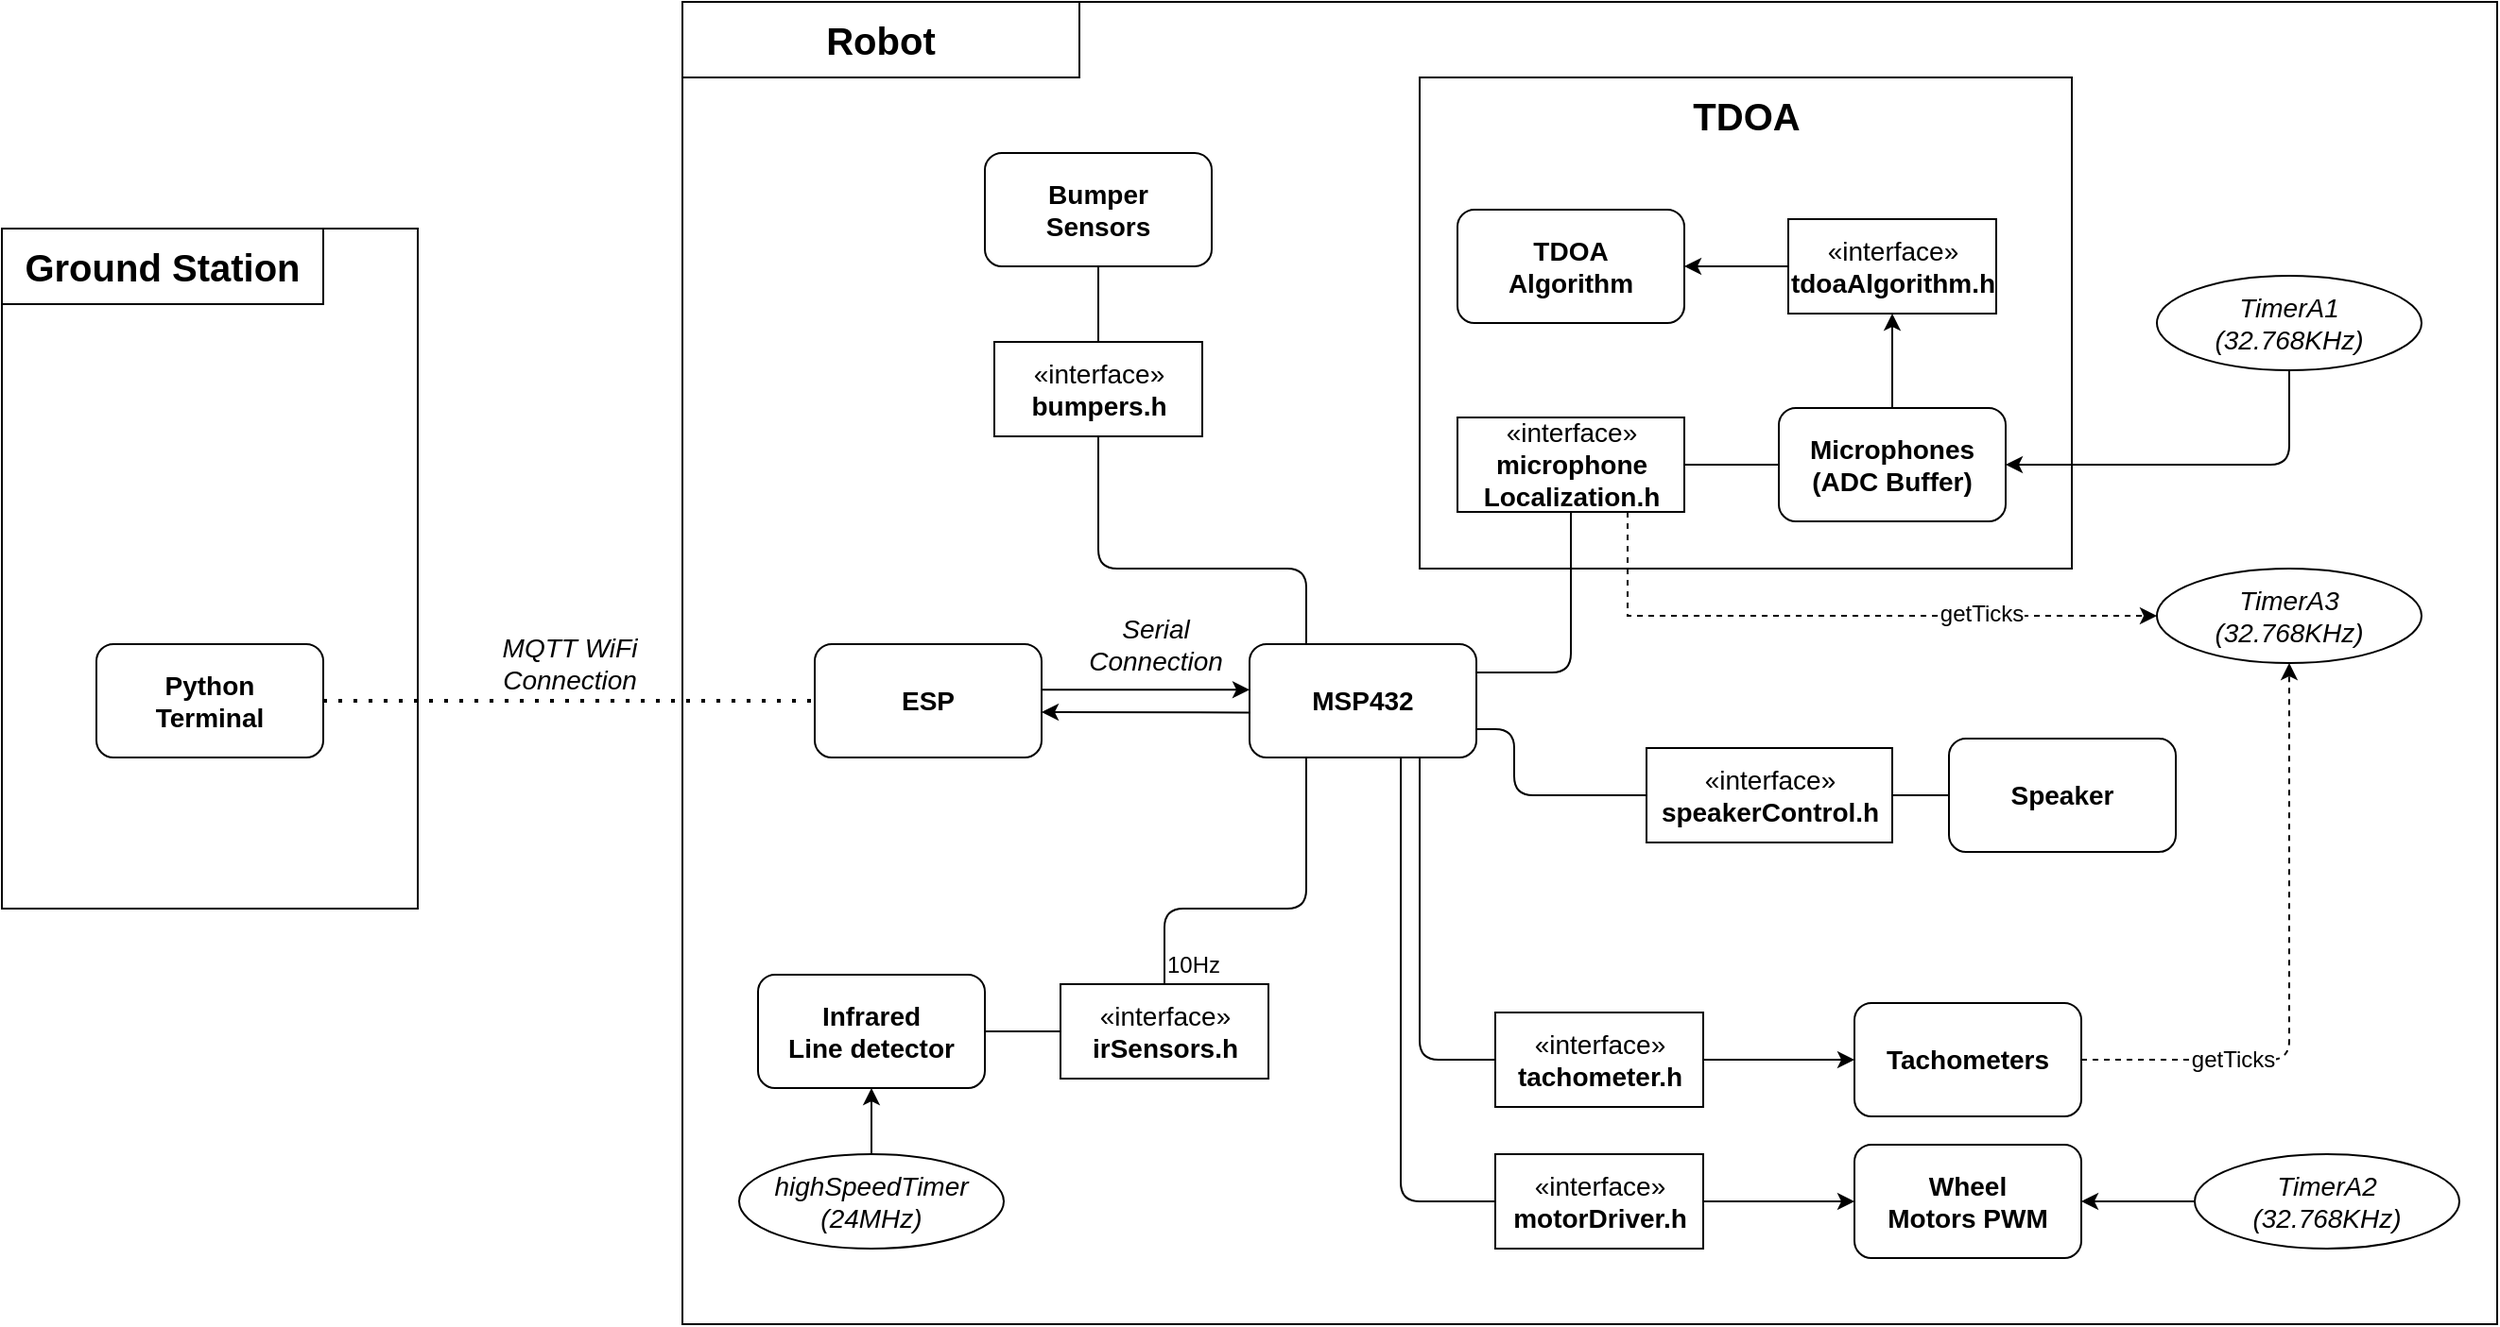 <mxfile version="13.9.9" type="github">
  <diagram id="R2lEEEUBdFMjLlhIrx00" name="Page-1">
    <mxGraphModel dx="2272" dy="1805" grid="1" gridSize="10" guides="1" tooltips="1" connect="1" arrows="1" fold="1" page="1" pageScale="1" pageWidth="850" pageHeight="1100" math="0" shadow="0" extFonts="Permanent Marker^https://fonts.googleapis.com/css?family=Permanent+Marker">
      <root>
        <mxCell id="0" />
        <mxCell id="1" parent="0" />
        <mxCell id="5R7EifW08s98xC6AkDYj-70" value="" style="rounded=0;whiteSpace=wrap;html=1;fontSize=14;fillColor=none;" parent="1" vertex="1">
          <mxGeometry x="100" y="-140" width="960" height="700" as="geometry" />
        </mxCell>
        <mxCell id="5R7EifW08s98xC6AkDYj-71" value="" style="rounded=0;whiteSpace=wrap;html=1;fontSize=14;fillColor=none;" parent="1" vertex="1">
          <mxGeometry x="490" y="-100" width="345" height="260" as="geometry" />
        </mxCell>
        <mxCell id="5R7EifW08s98xC6AkDYj-42" value="" style="rounded=0;whiteSpace=wrap;html=1;fontSize=14;fillColor=none;" parent="1" vertex="1">
          <mxGeometry x="-260" y="-20" width="220" height="360" as="geometry" />
        </mxCell>
        <mxCell id="5R7EifW08s98xC6AkDYj-3" value="&lt;font style=&quot;font-size: 20px&quot;&gt;&lt;b&gt;Ground Station&lt;/b&gt;&lt;/font&gt;" style="text;html=1;fillColor=none;align=center;verticalAlign=middle;whiteSpace=wrap;rounded=0;strokeColor=#000000;" parent="1" vertex="1">
          <mxGeometry x="-260" y="-20" width="170" height="40" as="geometry" />
        </mxCell>
        <mxCell id="5R7EifW08s98xC6AkDYj-10" value="&lt;span style=&quot;font-size: 14px;&quot;&gt;Python&lt;/span&gt;&lt;br style=&quot;font-size: 14px;&quot;&gt;&lt;span style=&quot;font-size: 14px;&quot;&gt;Terminal&lt;/span&gt;" style="rounded=1;whiteSpace=wrap;html=1;fontSize=14;fontStyle=1" parent="1" vertex="1">
          <mxGeometry x="-210" y="200" width="120" height="60" as="geometry" />
        </mxCell>
        <mxCell id="5R7EifW08s98xC6AkDYj-13" value="ESP" style="rounded=1;whiteSpace=wrap;html=1;fontSize=14;fontStyle=1" parent="1" vertex="1">
          <mxGeometry x="170" y="200" width="120" height="60" as="geometry" />
        </mxCell>
        <mxCell id="5R7EifW08s98xC6AkDYj-15" value="Bumper&lt;br style=&quot;font-size: 14px;&quot;&gt;Sensors" style="rounded=1;whiteSpace=wrap;html=1;fontSize=14;fontStyle=1" parent="1" vertex="1">
          <mxGeometry x="260" y="-60" width="120" height="60" as="geometry" />
        </mxCell>
        <mxCell id="5R7EifW08s98xC6AkDYj-16" value="MSP432" style="rounded=1;whiteSpace=wrap;html=1;fontSize=14;fontStyle=1" parent="1" vertex="1">
          <mxGeometry x="400" y="200" width="120" height="60" as="geometry" />
        </mxCell>
        <mxCell id="5R7EifW08s98xC6AkDYj-18" value="Speaker" style="rounded=1;whiteSpace=wrap;html=1;fontSize=14;fontStyle=1" parent="1" vertex="1">
          <mxGeometry x="770" y="250" width="120" height="60" as="geometry" />
        </mxCell>
        <mxCell id="5R7EifW08s98xC6AkDYj-19" value="Microphones&lt;br&gt;(ADC Buffer)" style="rounded=1;whiteSpace=wrap;html=1;fontSize=14;fontStyle=1" parent="1" vertex="1">
          <mxGeometry x="680" y="75" width="120" height="60" as="geometry" />
        </mxCell>
        <mxCell id="5R7EifW08s98xC6AkDYj-20" value="Infrared&lt;br style=&quot;font-size: 14px&quot;&gt;Line detector" style="rounded=1;whiteSpace=wrap;html=1;fontSize=14;fontStyle=1" parent="1" vertex="1">
          <mxGeometry x="140" y="375" width="120" height="60" as="geometry" />
        </mxCell>
        <mxCell id="5R7EifW08s98xC6AkDYj-26" value="" style="endArrow=none;html=1;exitX=0;exitY=0.5;exitDx=0;exitDy=0;entryX=1;entryY=0.75;entryDx=0;entryDy=0;" parent="1" source="5R7EifW08s98xC6AkDYj-51" target="5R7EifW08s98xC6AkDYj-16" edge="1">
          <mxGeometry width="50" height="50" relative="1" as="geometry">
            <mxPoint x="470" y="330" as="sourcePoint" />
            <mxPoint x="470" y="270" as="targetPoint" />
            <Array as="points">
              <mxPoint x="540" y="280" />
              <mxPoint x="540" y="245" />
            </Array>
          </mxGeometry>
        </mxCell>
        <mxCell id="5R7EifW08s98xC6AkDYj-27" value="" style="endArrow=none;dashed=1;html=1;dashPattern=1 3;strokeWidth=2;exitX=1;exitY=0.5;exitDx=0;exitDy=0;entryX=0;entryY=0.5;entryDx=0;entryDy=0;" parent="1" source="5R7EifW08s98xC6AkDYj-10" target="5R7EifW08s98xC6AkDYj-13" edge="1">
          <mxGeometry width="50" height="50" relative="1" as="geometry">
            <mxPoint x="400" y="310" as="sourcePoint" />
            <mxPoint x="450" y="260" as="targetPoint" />
          </mxGeometry>
        </mxCell>
        <mxCell id="5R7EifW08s98xC6AkDYj-29" value="MQTT WiFi&lt;br style=&quot;font-size: 14px&quot;&gt;Connection" style="edgeLabel;html=1;align=center;verticalAlign=middle;resizable=0;points=[];fontSize=14;fontStyle=2" parent="5R7EifW08s98xC6AkDYj-27" vertex="1" connectable="0">
          <mxGeometry x="0.3" y="3" relative="1" as="geometry">
            <mxPoint x="-39" y="-17" as="offset" />
          </mxGeometry>
        </mxCell>
        <mxCell id="5R7EifW08s98xC6AkDYj-34" value="&lt;font style=&quot;font-size: 20px&quot;&gt;&lt;b&gt;Robot&lt;/b&gt;&lt;/font&gt;" style="text;html=1;align=center;verticalAlign=middle;whiteSpace=wrap;rounded=0;strokeColor=#000000;" parent="1" vertex="1">
          <mxGeometry x="100" y="-140" width="210" height="40" as="geometry" />
        </mxCell>
        <mxCell id="5R7EifW08s98xC6AkDYj-36" value="«interface»&lt;br style=&quot;font-size: 14px;&quot;&gt;&lt;b style=&quot;font-size: 14px;&quot;&gt;irSensors.h&lt;/b&gt;" style="html=1;fontSize=14;" parent="1" vertex="1">
          <mxGeometry x="300" y="380" width="110" height="50" as="geometry" />
        </mxCell>
        <mxCell id="5R7EifW08s98xC6AkDYj-37" value="" style="endArrow=none;html=1;exitX=0.5;exitY=0;exitDx=0;exitDy=0;entryX=0.25;entryY=1;entryDx=0;entryDy=0;" parent="1" source="5R7EifW08s98xC6AkDYj-36" target="5R7EifW08s98xC6AkDYj-16" edge="1">
          <mxGeometry width="50" height="50" relative="1" as="geometry">
            <mxPoint x="460" y="250" as="sourcePoint" />
            <mxPoint x="420" y="300" as="targetPoint" />
            <Array as="points">
              <mxPoint x="355" y="340" />
              <mxPoint x="430" y="340" />
            </Array>
          </mxGeometry>
        </mxCell>
        <mxCell id="5R7EifW08s98xC6AkDYj-38" value="" style="endArrow=none;html=1;exitX=1;exitY=0.5;exitDx=0;exitDy=0;entryX=0;entryY=0.5;entryDx=0;entryDy=0;" parent="1" source="5R7EifW08s98xC6AkDYj-20" target="5R7EifW08s98xC6AkDYj-36" edge="1">
          <mxGeometry width="50" height="50" relative="1" as="geometry">
            <mxPoint x="470" y="260" as="sourcePoint" />
            <mxPoint x="470" y="220" as="targetPoint" />
          </mxGeometry>
        </mxCell>
        <mxCell id="5R7EifW08s98xC6AkDYj-46" value="" style="endArrow=classic;html=1;fontSize=14;exitX=1.002;exitY=0.402;exitDx=0;exitDy=0;exitPerimeter=0;entryX=0;entryY=0.402;entryDx=0;entryDy=0;entryPerimeter=0;" parent="1" source="5R7EifW08s98xC6AkDYj-13" target="5R7EifW08s98xC6AkDYj-16" edge="1">
          <mxGeometry width="50" height="50" relative="1" as="geometry">
            <mxPoint x="320" y="210" as="sourcePoint" />
            <mxPoint x="399" y="227" as="targetPoint" />
          </mxGeometry>
        </mxCell>
        <mxCell id="5R7EifW08s98xC6AkDYj-49" value="Serial &lt;br&gt;Connection" style="edgeLabel;html=1;align=center;verticalAlign=middle;resizable=0;points=[];fontSize=14;fontStyle=2" parent="5R7EifW08s98xC6AkDYj-46" vertex="1" connectable="0">
          <mxGeometry x="0.417" relative="1" as="geometry">
            <mxPoint x="-18.24" y="-24.12" as="offset" />
          </mxGeometry>
        </mxCell>
        <mxCell id="5R7EifW08s98xC6AkDYj-47" value="" style="endArrow=classic;html=1;fontSize=14;exitX=-0.003;exitY=0.604;exitDx=0;exitDy=0;exitPerimeter=0;" parent="1" source="5R7EifW08s98xC6AkDYj-16" edge="1">
          <mxGeometry width="50" height="50" relative="1" as="geometry">
            <mxPoint x="300" y="225" as="sourcePoint" />
            <mxPoint x="290" y="236" as="targetPoint" />
          </mxGeometry>
        </mxCell>
        <mxCell id="5R7EifW08s98xC6AkDYj-51" value="«interface»&lt;br style=&quot;font-size: 14px&quot;&gt;&lt;b style=&quot;font-size: 14px&quot;&gt;speakerControl.h&lt;br&gt;&lt;/b&gt;" style="html=1;fontSize=14;" parent="1" vertex="1">
          <mxGeometry x="610" y="255" width="130" height="50" as="geometry" />
        </mxCell>
        <mxCell id="5R7EifW08s98xC6AkDYj-53" value="" style="endArrow=none;html=1;exitX=0;exitY=0.5;exitDx=0;exitDy=0;entryX=1;entryY=0.5;entryDx=0;entryDy=0;" parent="1" source="5R7EifW08s98xC6AkDYj-18" target="5R7EifW08s98xC6AkDYj-51" edge="1">
          <mxGeometry width="50" height="50" relative="1" as="geometry">
            <mxPoint x="470" y="330" as="sourcePoint" />
            <mxPoint x="470" y="270" as="targetPoint" />
          </mxGeometry>
        </mxCell>
        <mxCell id="5R7EifW08s98xC6AkDYj-55" value="«interface»&lt;br style=&quot;font-size: 14px&quot;&gt;&lt;b style=&quot;font-size: 14px&quot;&gt;bumpers.h&lt;/b&gt;" style="html=1;fontSize=14;" parent="1" vertex="1">
          <mxGeometry x="265" y="40" width="110" height="50" as="geometry" />
        </mxCell>
        <mxCell id="5R7EifW08s98xC6AkDYj-56" value="" style="endArrow=none;html=1;exitX=0.25;exitY=0;exitDx=0;exitDy=0;entryX=0.5;entryY=1;entryDx=0;entryDy=0;" parent="1" source="5R7EifW08s98xC6AkDYj-16" target="5R7EifW08s98xC6AkDYj-55" edge="1">
          <mxGeometry width="50" height="50" relative="1" as="geometry">
            <mxPoint x="470" y="330" as="sourcePoint" />
            <mxPoint x="470" y="270" as="targetPoint" />
            <Array as="points">
              <mxPoint x="430" y="160" />
              <mxPoint x="320" y="160" />
            </Array>
          </mxGeometry>
        </mxCell>
        <mxCell id="5R7EifW08s98xC6AkDYj-57" value="" style="endArrow=none;html=1;entryX=0.5;entryY=1;entryDx=0;entryDy=0;exitX=0.5;exitY=0;exitDx=0;exitDy=0;" parent="1" source="5R7EifW08s98xC6AkDYj-55" target="5R7EifW08s98xC6AkDYj-15" edge="1">
          <mxGeometry width="50" height="50" relative="1" as="geometry">
            <mxPoint x="405" y="40" as="sourcePoint" />
            <mxPoint x="395" y="120" as="targetPoint" />
          </mxGeometry>
        </mxCell>
        <mxCell id="5R7EifW08s98xC6AkDYj-58" value="Wheel&lt;br&gt;Motors PWM" style="rounded=1;whiteSpace=wrap;html=1;fontSize=14;fontStyle=1" parent="1" vertex="1">
          <mxGeometry x="720" y="465" width="120" height="60" as="geometry" />
        </mxCell>
        <mxCell id="5R7EifW08s98xC6AkDYj-59" value="TDOA&lt;br&gt;Algorithm" style="rounded=1;whiteSpace=wrap;html=1;fontSize=14;fontStyle=1" parent="1" vertex="1">
          <mxGeometry x="510" y="-30" width="120" height="60" as="geometry" />
        </mxCell>
        <mxCell id="FfM60zPKejAT-pNt5aT--1" style="edgeStyle=orthogonalEdgeStyle;rounded=0;orthogonalLoop=1;jettySize=auto;html=1;exitX=0.75;exitY=1;exitDx=0;exitDy=0;entryX=0;entryY=0.5;entryDx=0;entryDy=0;dashed=1;" parent="1" source="5R7EifW08s98xC6AkDYj-60" target="PMCIX9RGvlEcaSJOc272-4" edge="1">
          <mxGeometry relative="1" as="geometry" />
        </mxCell>
        <mxCell id="FfM60zPKejAT-pNt5aT--7" value="getTicks" style="text;html=1;align=center;verticalAlign=middle;resizable=0;points=[];labelBackgroundColor=#ffffff;" parent="FfM60zPKejAT-pNt5aT--1" vertex="1" connectable="0">
          <mxGeometry x="0.445" y="1" relative="1" as="geometry">
            <mxPoint as="offset" />
          </mxGeometry>
        </mxCell>
        <mxCell id="5R7EifW08s98xC6AkDYj-60" value="«interface»&lt;br style=&quot;font-size: 14px&quot;&gt;&lt;b style=&quot;font-size: 14px&quot;&gt;microphone&lt;br&gt;Localization.h&lt;/b&gt;" style="html=1;fontSize=14;" parent="1" vertex="1">
          <mxGeometry x="510" y="80" width="120" height="50" as="geometry" />
        </mxCell>
        <mxCell id="5R7EifW08s98xC6AkDYj-72" value="&lt;span style=&quot;font-size: 20px&quot;&gt;&lt;b&gt;TDOA&lt;/b&gt;&lt;/span&gt;" style="text;html=1;strokeColor=none;fillColor=none;align=center;verticalAlign=middle;whiteSpace=wrap;rounded=0;" parent="1" vertex="1">
          <mxGeometry x="557.5" y="-100" width="210" height="40" as="geometry" />
        </mxCell>
        <mxCell id="5R7EifW08s98xC6AkDYj-78" value="Tachometers" style="rounded=1;whiteSpace=wrap;html=1;fontSize=14;fontStyle=1" parent="1" vertex="1">
          <mxGeometry x="720" y="390" width="120" height="60" as="geometry" />
        </mxCell>
        <mxCell id="5R7EifW08s98xC6AkDYj-80" value="«interface»&lt;br style=&quot;font-size: 14px&quot;&gt;&lt;b style=&quot;font-size: 14px&quot;&gt;tachometer.h&lt;/b&gt;" style="html=1;fontSize=14;" parent="1" vertex="1">
          <mxGeometry x="530" y="395" width="110" height="50" as="geometry" />
        </mxCell>
        <mxCell id="5R7EifW08s98xC6AkDYj-81" value="" style="endArrow=classic;html=1;exitX=1;exitY=0.5;exitDx=0;exitDy=0;entryX=0;entryY=0.5;entryDx=0;entryDy=0;endFill=1;" parent="1" source="5R7EifW08s98xC6AkDYj-80" target="5R7EifW08s98xC6AkDYj-78" edge="1">
          <mxGeometry width="50" height="50" relative="1" as="geometry">
            <mxPoint x="575" y="435" as="sourcePoint" />
            <mxPoint x="530" y="325" as="targetPoint" />
          </mxGeometry>
        </mxCell>
        <mxCell id="5R7EifW08s98xC6AkDYj-84" value="«interface»&lt;br style=&quot;font-size: 14px&quot;&gt;&lt;b style=&quot;font-size: 14px&quot;&gt;tdoaAlgorithm.h&lt;/b&gt;" style="html=1;fontSize=14;" parent="1" vertex="1">
          <mxGeometry x="685" y="-25" width="110" height="50" as="geometry" />
        </mxCell>
        <mxCell id="5R7EifW08s98xC6AkDYj-86" value="" style="endArrow=none;html=1;exitX=1;exitY=0.25;exitDx=0;exitDy=0;" parent="1" source="5R7EifW08s98xC6AkDYj-16" target="5R7EifW08s98xC6AkDYj-60" edge="1">
          <mxGeometry width="50" height="50" relative="1" as="geometry">
            <mxPoint x="710" y="165" as="sourcePoint" />
            <mxPoint x="740" y="165" as="targetPoint" />
            <Array as="points">
              <mxPoint x="570" y="215" />
            </Array>
          </mxGeometry>
        </mxCell>
        <mxCell id="5R7EifW08s98xC6AkDYj-88" value="«interface»&lt;br&gt;&lt;b&gt;motorDriver.h&lt;/b&gt;" style="html=1;fontSize=14;" parent="1" vertex="1">
          <mxGeometry x="530" y="470" width="110" height="50" as="geometry" />
        </mxCell>
        <mxCell id="5R7EifW08s98xC6AkDYj-90" value="" style="endArrow=classic;html=1;exitX=1;exitY=0.5;exitDx=0;exitDy=0;entryX=0;entryY=0.5;entryDx=0;entryDy=0;endFill=1;" parent="1" source="5R7EifW08s98xC6AkDYj-88" target="5R7EifW08s98xC6AkDYj-58" edge="1">
          <mxGeometry width="50" height="50" relative="1" as="geometry">
            <mxPoint x="650" y="430" as="sourcePoint" />
            <mxPoint x="730" y="430" as="targetPoint" />
          </mxGeometry>
        </mxCell>
        <mxCell id="5R7EifW08s98xC6AkDYj-91" value="" style="endArrow=none;html=1;exitX=0;exitY=0.5;exitDx=0;exitDy=0;entryX=0.75;entryY=1;entryDx=0;entryDy=0;" parent="1" source="5R7EifW08s98xC6AkDYj-80" target="5R7EifW08s98xC6AkDYj-16" edge="1">
          <mxGeometry width="50" height="50" relative="1" as="geometry">
            <mxPoint x="650" y="485" as="sourcePoint" />
            <mxPoint x="730" y="485" as="targetPoint" />
            <Array as="points">
              <mxPoint x="490" y="420" />
            </Array>
          </mxGeometry>
        </mxCell>
        <mxCell id="5R7EifW08s98xC6AkDYj-92" value="" style="endArrow=none;html=1;exitX=0;exitY=0.5;exitDx=0;exitDy=0;entryX=0.667;entryY=1;entryDx=0;entryDy=0;entryPerimeter=0;" parent="1" source="5R7EifW08s98xC6AkDYj-88" target="5R7EifW08s98xC6AkDYj-16" edge="1">
          <mxGeometry width="50" height="50" relative="1" as="geometry">
            <mxPoint x="660" y="495" as="sourcePoint" />
            <mxPoint x="740" y="495" as="targetPoint" />
            <Array as="points">
              <mxPoint x="480" y="495" />
            </Array>
          </mxGeometry>
        </mxCell>
        <mxCell id="5R7EifW08s98xC6AkDYj-93" value="highSpeedTimer&lt;br&gt;(24MHz)" style="ellipse;whiteSpace=wrap;html=1;fillColor=none;fontSize=14;fontStyle=2" parent="1" vertex="1">
          <mxGeometry x="130" y="470" width="140" height="50" as="geometry" />
        </mxCell>
        <mxCell id="5R7EifW08s98xC6AkDYj-95" value="" style="endArrow=none;html=1;fontSize=14;exitX=0.5;exitY=1;exitDx=0;exitDy=0;entryX=0.5;entryY=0;entryDx=0;entryDy=0;startArrow=classic;startFill=1;endFill=0;" parent="1" source="5R7EifW08s98xC6AkDYj-20" target="5R7EifW08s98xC6AkDYj-93" edge="1">
          <mxGeometry width="50" height="50" relative="1" as="geometry">
            <mxPoint x="560" y="290" as="sourcePoint" />
            <mxPoint x="610" y="240" as="targetPoint" />
          </mxGeometry>
        </mxCell>
        <mxCell id="TtPy7oQasQts93SGLKBZ-1" value="TimerA1&lt;br&gt;(32.768KHz)" style="ellipse;whiteSpace=wrap;html=1;fillColor=none;fontSize=14;fontStyle=2" parent="1" vertex="1">
          <mxGeometry x="880" y="5" width="140" height="50" as="geometry" />
        </mxCell>
        <mxCell id="TtPy7oQasQts93SGLKBZ-3" value="" style="endArrow=none;html=1;fontSize=14;exitX=1;exitY=0.5;exitDx=0;exitDy=0;entryX=0.5;entryY=1;entryDx=0;entryDy=0;startArrow=classic;startFill=1;endFill=0;" parent="1" source="5R7EifW08s98xC6AkDYj-19" target="TtPy7oQasQts93SGLKBZ-1" edge="1">
          <mxGeometry width="50" height="50" relative="1" as="geometry">
            <mxPoint x="760" y="390" as="sourcePoint" />
            <mxPoint x="860" y="105" as="targetPoint" />
            <Array as="points">
              <mxPoint x="950" y="105" />
            </Array>
          </mxGeometry>
        </mxCell>
        <mxCell id="TtPy7oQasQts93SGLKBZ-5" value="" style="endArrow=none;html=1;exitX=0;exitY=0.5;exitDx=0;exitDy=0;entryX=1;entryY=0.5;entryDx=0;entryDy=0;" parent="1" source="5R7EifW08s98xC6AkDYj-19" target="5R7EifW08s98xC6AkDYj-60" edge="1">
          <mxGeometry width="50" height="50" relative="1" as="geometry">
            <mxPoint x="690" y="250" as="sourcePoint" />
            <mxPoint x="660" y="250" as="targetPoint" />
          </mxGeometry>
        </mxCell>
        <mxCell id="TtPy7oQasQts93SGLKBZ-6" value="" style="endArrow=none;html=1;exitX=0.5;exitY=1;exitDx=0;exitDy=0;entryX=0.5;entryY=0;entryDx=0;entryDy=0;startArrow=classic;startFill=1;" parent="1" source="5R7EifW08s98xC6AkDYj-84" target="5R7EifW08s98xC6AkDYj-19" edge="1">
          <mxGeometry width="50" height="50" relative="1" as="geometry">
            <mxPoint x="690" y="115" as="sourcePoint" />
            <mxPoint x="640" y="115" as="targetPoint" />
          </mxGeometry>
        </mxCell>
        <mxCell id="TtPy7oQasQts93SGLKBZ-7" value="" style="endArrow=classic;html=1;exitX=0;exitY=0.5;exitDx=0;exitDy=0;entryX=1;entryY=0.5;entryDx=0;entryDy=0;endFill=1;" parent="1" source="5R7EifW08s98xC6AkDYj-84" target="5R7EifW08s98xC6AkDYj-59" edge="1">
          <mxGeometry width="50" height="50" relative="1" as="geometry">
            <mxPoint x="700" y="125" as="sourcePoint" />
            <mxPoint x="650" y="125" as="targetPoint" />
          </mxGeometry>
        </mxCell>
        <mxCell id="PMCIX9RGvlEcaSJOc272-2" value="TimerA2&lt;br&gt;(32.768KHz)" style="ellipse;whiteSpace=wrap;html=1;fillColor=none;fontSize=14;fontStyle=2" parent="1" vertex="1">
          <mxGeometry x="900" y="470" width="140" height="50" as="geometry" />
        </mxCell>
        <mxCell id="PMCIX9RGvlEcaSJOc272-3" value="" style="endArrow=none;html=1;fontSize=14;exitX=1;exitY=0.5;exitDx=0;exitDy=0;entryX=0;entryY=0.5;entryDx=0;entryDy=0;startArrow=classic;startFill=1;endFill=0;" parent="1" source="5R7EifW08s98xC6AkDYj-58" target="PMCIX9RGvlEcaSJOc272-2" edge="1">
          <mxGeometry width="50" height="50" relative="1" as="geometry">
            <mxPoint x="850" y="445" as="sourcePoint" />
            <mxPoint x="910" y="445" as="targetPoint" />
            <Array as="points" />
          </mxGeometry>
        </mxCell>
        <mxCell id="PMCIX9RGvlEcaSJOc272-4" value="TimerA3&lt;br&gt;(32.768KHz)" style="ellipse;whiteSpace=wrap;html=1;fillColor=none;fontSize=14;fontStyle=2" parent="1" vertex="1">
          <mxGeometry x="880" y="160" width="140" height="50" as="geometry" />
        </mxCell>
        <mxCell id="PMCIX9RGvlEcaSJOc272-6" value="" style="endArrow=classic;html=1;fontSize=14;dashed=1;exitX=1;exitY=0.5;exitDx=0;exitDy=0;entryX=0.5;entryY=1;entryDx=0;entryDy=0;" parent="1" source="5R7EifW08s98xC6AkDYj-78" target="PMCIX9RGvlEcaSJOc272-4" edge="1">
          <mxGeometry width="50" height="50" relative="1" as="geometry">
            <mxPoint x="850" y="505" as="sourcePoint" />
            <mxPoint x="910" y="505" as="targetPoint" />
            <Array as="points">
              <mxPoint x="950" y="420" />
            </Array>
          </mxGeometry>
        </mxCell>
        <mxCell id="FfM60zPKejAT-pNt5aT--3" value="getTicks" style="text;html=1;align=center;verticalAlign=middle;resizable=0;points=[];labelBackgroundColor=#ffffff;" parent="1" vertex="1" connectable="0">
          <mxGeometry x="920" y="420" as="geometry">
            <mxPoint as="offset" />
          </mxGeometry>
        </mxCell>
        <mxCell id="FfM60zPKejAT-pNt5aT--10" value="10Hz" style="text;html=1;align=center;verticalAlign=middle;resizable=0;points=[];autosize=1;" parent="1" vertex="1">
          <mxGeometry x="350" y="360" width="40" height="20" as="geometry" />
        </mxCell>
      </root>
    </mxGraphModel>
  </diagram>
</mxfile>
